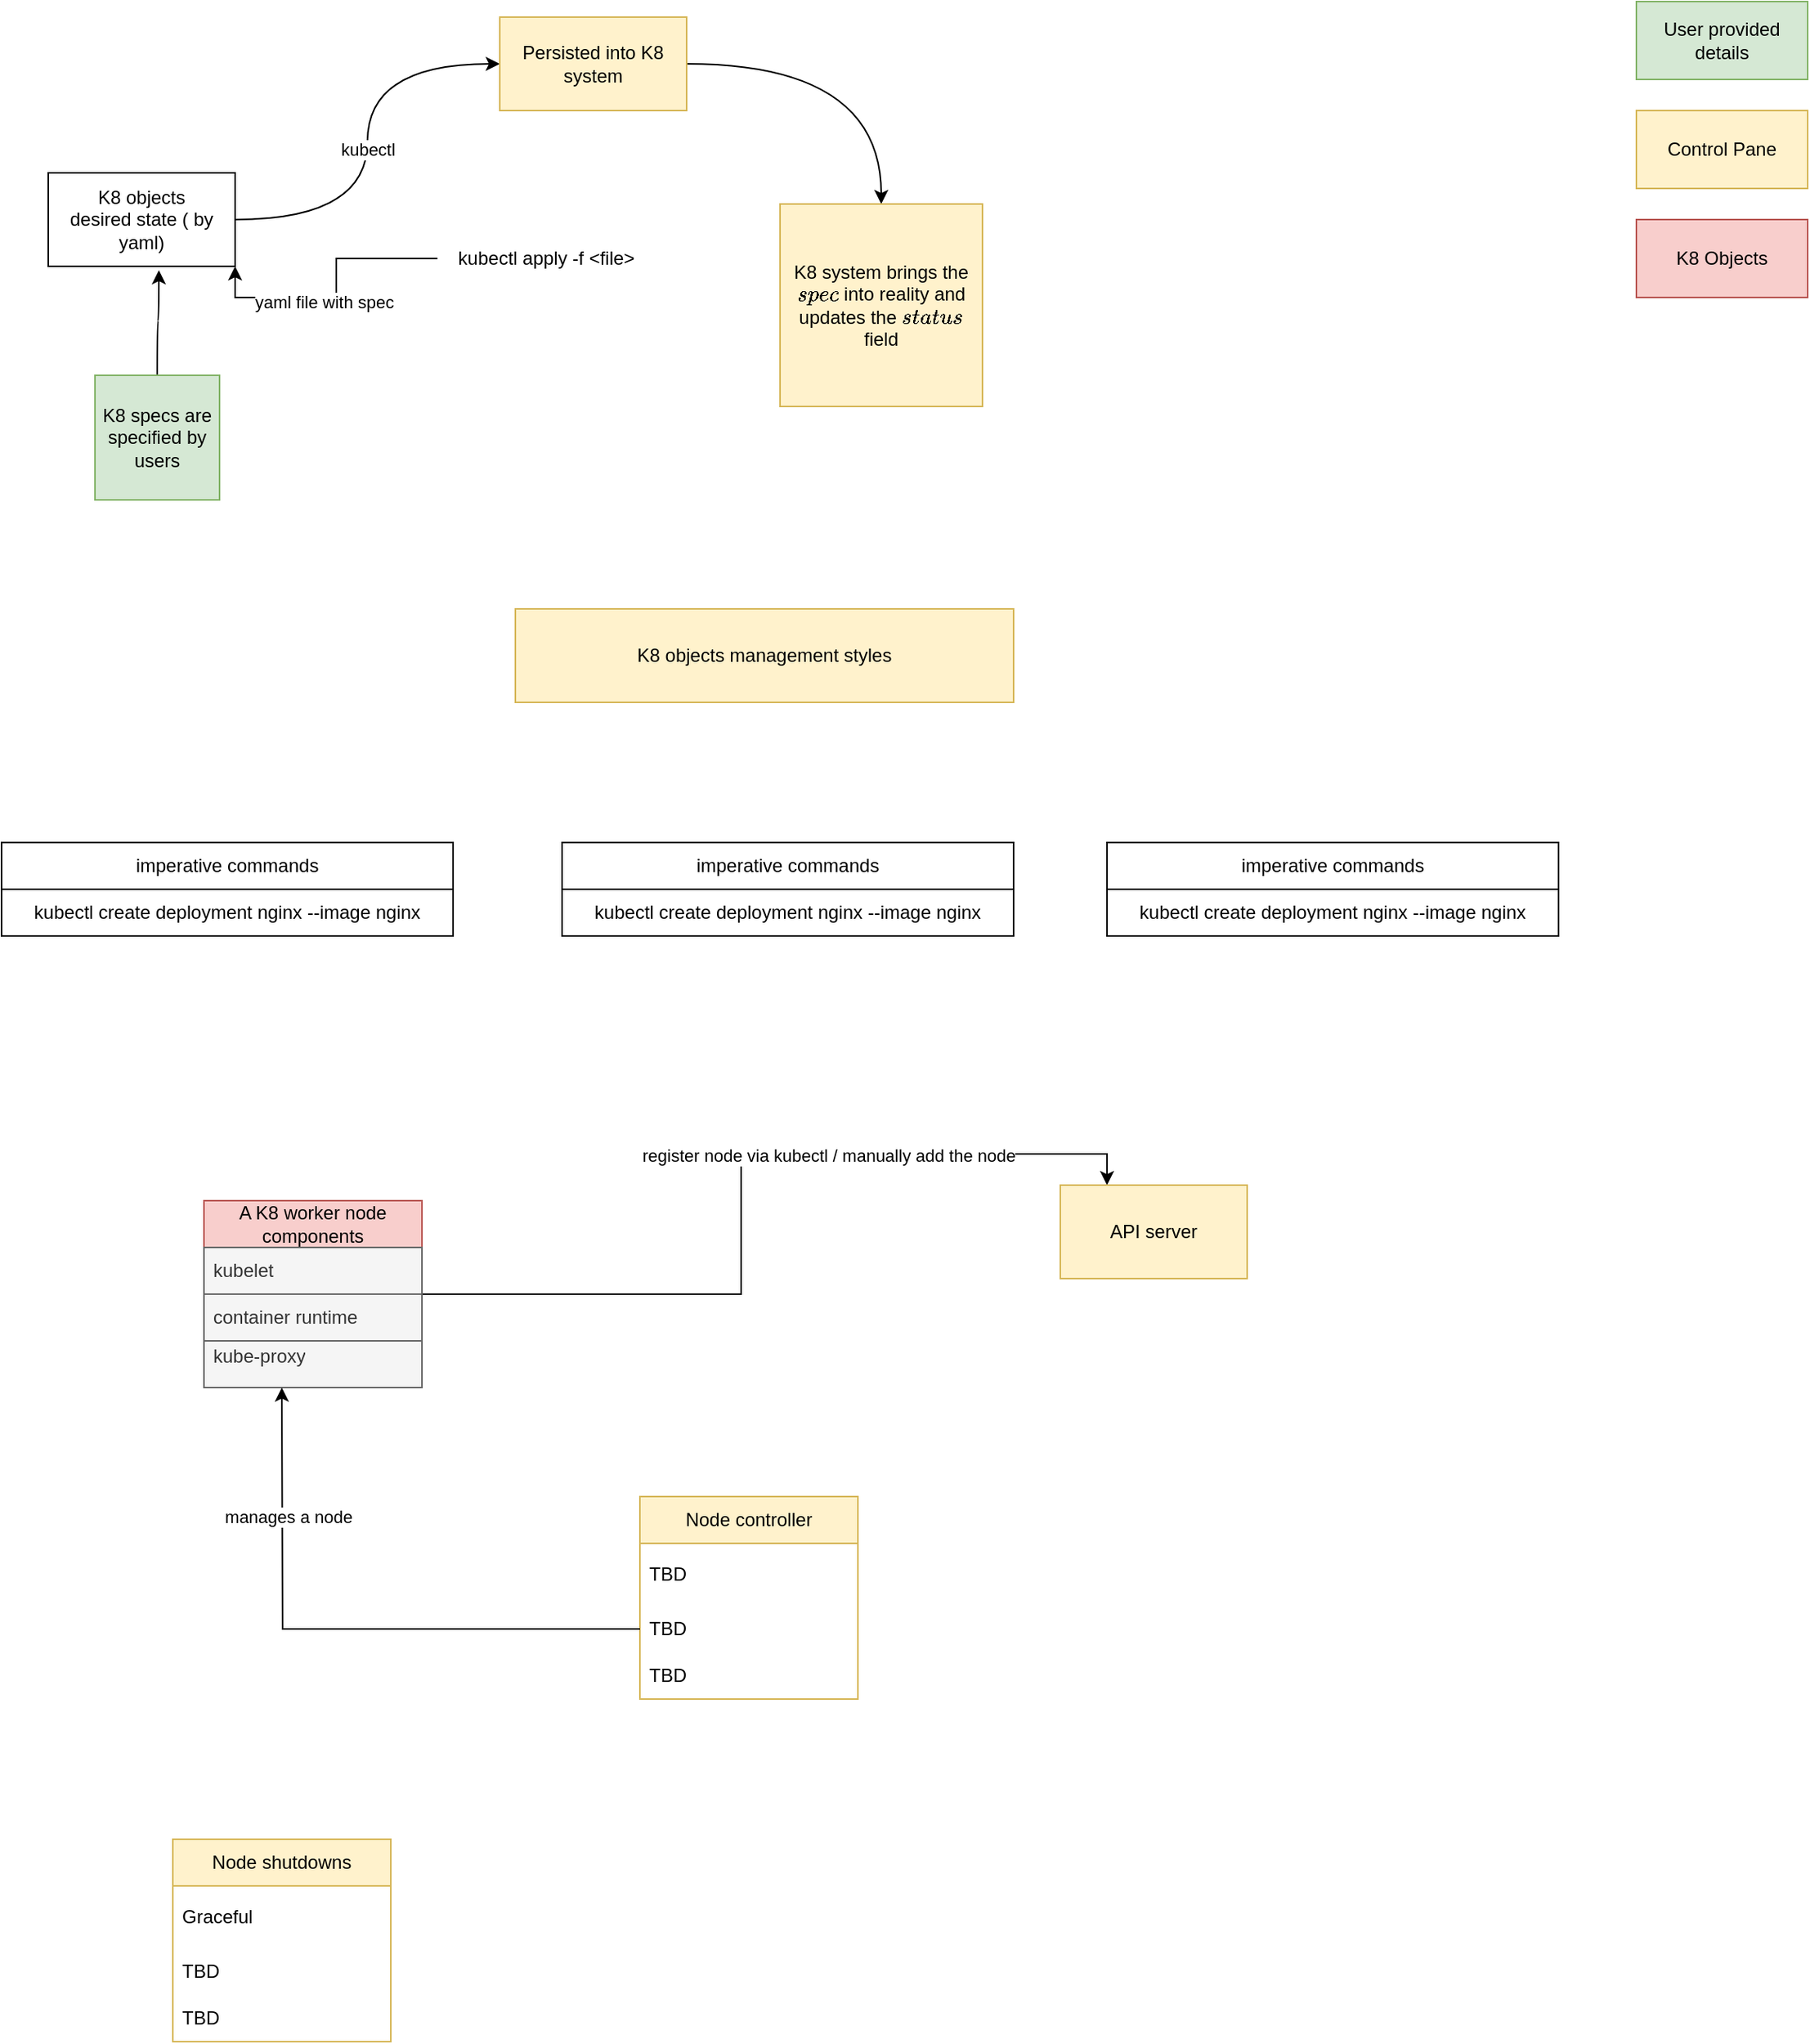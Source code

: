 <mxfile version="21.6.8" type="github">
  <diagram name="Page-1" id="WoqhhD6lpDFLgfi7OJ99">
    <mxGraphModel dx="1306" dy="712" grid="1" gridSize="10" guides="1" tooltips="1" connect="1" arrows="1" fold="1" page="1" pageScale="1" pageWidth="827" pageHeight="1169" math="0" shadow="0">
      <root>
        <mxCell id="0" />
        <mxCell id="1" parent="0" />
        <mxCell id="0i_TROUVxeNVEFwLMdWt-4" style="edgeStyle=orthogonalEdgeStyle;rounded=0;orthogonalLoop=1;jettySize=auto;html=1;entryX=0;entryY=0.5;entryDx=0;entryDy=0;curved=1;" edge="1" parent="1" source="0i_TROUVxeNVEFwLMdWt-1" target="0i_TROUVxeNVEFwLMdWt-2">
          <mxGeometry relative="1" as="geometry" />
        </mxCell>
        <mxCell id="0i_TROUVxeNVEFwLMdWt-7" value="kubectl" style="edgeLabel;html=1;align=center;verticalAlign=middle;resizable=0;points=[];" vertex="1" connectable="0" parent="0i_TROUVxeNVEFwLMdWt-4">
          <mxGeometry x="-0.026" relative="1" as="geometry">
            <mxPoint y="1" as="offset" />
          </mxGeometry>
        </mxCell>
        <mxCell id="0i_TROUVxeNVEFwLMdWt-1" value="K8 objects&lt;br&gt;desired state ( by yaml)" style="rounded=0;whiteSpace=wrap;html=1;fillColor=none;" vertex="1" parent="1">
          <mxGeometry x="50" y="130" width="120" height="60" as="geometry" />
        </mxCell>
        <mxCell id="0i_TROUVxeNVEFwLMdWt-15" style="edgeStyle=orthogonalEdgeStyle;rounded=0;orthogonalLoop=1;jettySize=auto;html=1;curved=1;" edge="1" parent="1" source="0i_TROUVxeNVEFwLMdWt-2" target="0i_TROUVxeNVEFwLMdWt-14">
          <mxGeometry relative="1" as="geometry" />
        </mxCell>
        <mxCell id="0i_TROUVxeNVEFwLMdWt-2" value="Persisted into K8 system" style="rounded=0;whiteSpace=wrap;html=1;fillColor=#fff2cc;strokeColor=#d6b656;" vertex="1" parent="1">
          <mxGeometry x="340" y="30" width="120" height="60" as="geometry" />
        </mxCell>
        <mxCell id="0i_TROUVxeNVEFwLMdWt-13" style="edgeStyle=orthogonalEdgeStyle;rounded=0;orthogonalLoop=1;jettySize=auto;html=1;entryX=0.592;entryY=1.042;entryDx=0;entryDy=0;entryPerimeter=0;curved=1;" edge="1" parent="1" source="0i_TROUVxeNVEFwLMdWt-12" target="0i_TROUVxeNVEFwLMdWt-1">
          <mxGeometry relative="1" as="geometry" />
        </mxCell>
        <mxCell id="0i_TROUVxeNVEFwLMdWt-12" value="K8 specs are specified by users" style="whiteSpace=wrap;html=1;aspect=fixed;fillColor=#d5e8d4;strokeColor=#82b366;" vertex="1" parent="1">
          <mxGeometry x="80" y="260" width="80" height="80" as="geometry" />
        </mxCell>
        <mxCell id="0i_TROUVxeNVEFwLMdWt-14" value="K8 system brings the `spec` into reality and updates the `status` field" style="whiteSpace=wrap;html=1;aspect=fixed;fillColor=#fff2cc;strokeColor=#d6b656;" vertex="1" parent="1">
          <mxGeometry x="520" y="150" width="130" height="130" as="geometry" />
        </mxCell>
        <mxCell id="0i_TROUVxeNVEFwLMdWt-18" style="edgeStyle=orthogonalEdgeStyle;rounded=0;orthogonalLoop=1;jettySize=auto;html=1;entryX=1;entryY=1;entryDx=0;entryDy=0;" edge="1" parent="1" source="0i_TROUVxeNVEFwLMdWt-17" target="0i_TROUVxeNVEFwLMdWt-1">
          <mxGeometry relative="1" as="geometry" />
        </mxCell>
        <mxCell id="0i_TROUVxeNVEFwLMdWt-19" value="yaml file with spec" style="edgeLabel;html=1;align=center;verticalAlign=middle;resizable=0;points=[];" vertex="1" connectable="0" parent="0i_TROUVxeNVEFwLMdWt-18">
          <mxGeometry x="0.12" y="3" relative="1" as="geometry">
            <mxPoint as="offset" />
          </mxGeometry>
        </mxCell>
        <mxCell id="0i_TROUVxeNVEFwLMdWt-17" value="kubectl apply -f &amp;lt;file&amp;gt;" style="text;html=1;strokeColor=none;fillColor=none;align=center;verticalAlign=middle;whiteSpace=wrap;rounded=0;" vertex="1" parent="1">
          <mxGeometry x="300" y="170" width="140" height="30" as="geometry" />
        </mxCell>
        <mxCell id="0i_TROUVxeNVEFwLMdWt-21" value="K8 objects management styles" style="rounded=0;whiteSpace=wrap;html=1;fillColor=#fff2cc;strokeColor=#d6b656;" vertex="1" parent="1">
          <mxGeometry x="350" y="410" width="320" height="60" as="geometry" />
        </mxCell>
        <mxCell id="0i_TROUVxeNVEFwLMdWt-22" value="imperative commands" style="swimlane;fontStyle=0;childLayout=stackLayout;horizontal=1;startSize=30;horizontalStack=0;resizeParent=1;resizeParentMax=0;resizeLast=0;collapsible=1;marginBottom=0;whiteSpace=wrap;html=1;" vertex="1" parent="1">
          <mxGeometry x="20" y="560" width="290" height="60" as="geometry" />
        </mxCell>
        <mxCell id="0i_TROUVxeNVEFwLMdWt-24" value="kubectl create deployment nginx --image nginx" style="text;strokeColor=none;fillColor=none;align=center;verticalAlign=middle;spacingLeft=4;spacingRight=4;overflow=hidden;points=[[0,0.5],[1,0.5]];portConstraint=eastwest;rotatable=0;whiteSpace=wrap;html=1;" vertex="1" parent="0i_TROUVxeNVEFwLMdWt-22">
          <mxGeometry y="30" width="290" height="30" as="geometry" />
        </mxCell>
        <mxCell id="0i_TROUVxeNVEFwLMdWt-26" value="imperative commands" style="swimlane;fontStyle=0;childLayout=stackLayout;horizontal=1;startSize=30;horizontalStack=0;resizeParent=1;resizeParentMax=0;resizeLast=0;collapsible=1;marginBottom=0;whiteSpace=wrap;html=1;" vertex="1" parent="1">
          <mxGeometry x="380" y="560" width="290" height="60" as="geometry" />
        </mxCell>
        <mxCell id="0i_TROUVxeNVEFwLMdWt-27" value="kubectl create deployment nginx --image nginx" style="text;strokeColor=none;fillColor=none;align=center;verticalAlign=middle;spacingLeft=4;spacingRight=4;overflow=hidden;points=[[0,0.5],[1,0.5]];portConstraint=eastwest;rotatable=0;whiteSpace=wrap;html=1;" vertex="1" parent="0i_TROUVxeNVEFwLMdWt-26">
          <mxGeometry y="30" width="290" height="30" as="geometry" />
        </mxCell>
        <mxCell id="0i_TROUVxeNVEFwLMdWt-28" value="imperative commands" style="swimlane;fontStyle=0;childLayout=stackLayout;horizontal=1;startSize=30;horizontalStack=0;resizeParent=1;resizeParentMax=0;resizeLast=0;collapsible=1;marginBottom=0;whiteSpace=wrap;html=1;" vertex="1" parent="1">
          <mxGeometry x="730" y="560" width="290" height="60" as="geometry" />
        </mxCell>
        <mxCell id="0i_TROUVxeNVEFwLMdWt-29" value="kubectl create deployment nginx --image nginx" style="text;strokeColor=none;fillColor=none;align=center;verticalAlign=middle;spacingLeft=4;spacingRight=4;overflow=hidden;points=[[0,0.5],[1,0.5]];portConstraint=eastwest;rotatable=0;whiteSpace=wrap;html=1;" vertex="1" parent="0i_TROUVxeNVEFwLMdWt-28">
          <mxGeometry y="30" width="290" height="30" as="geometry" />
        </mxCell>
        <mxCell id="0i_TROUVxeNVEFwLMdWt-35" style="edgeStyle=orthogonalEdgeStyle;rounded=0;orthogonalLoop=1;jettySize=auto;html=1;entryX=0.25;entryY=0;entryDx=0;entryDy=0;" edge="1" parent="1" source="0i_TROUVxeNVEFwLMdWt-30" target="0i_TROUVxeNVEFwLMdWt-34">
          <mxGeometry relative="1" as="geometry" />
        </mxCell>
        <mxCell id="0i_TROUVxeNVEFwLMdWt-36" value="register node via kubectl / manually add the node" style="edgeLabel;html=1;align=center;verticalAlign=middle;resizable=0;points=[];" vertex="1" connectable="0" parent="0i_TROUVxeNVEFwLMdWt-35">
          <mxGeometry x="0.277" y="-1" relative="1" as="geometry">
            <mxPoint as="offset" />
          </mxGeometry>
        </mxCell>
        <mxCell id="0i_TROUVxeNVEFwLMdWt-30" value="A K8 worker node components" style="swimlane;fontStyle=0;childLayout=stackLayout;horizontal=1;startSize=30;horizontalStack=0;resizeParent=1;resizeParentMax=0;resizeLast=0;collapsible=1;marginBottom=0;whiteSpace=wrap;html=1;fillColor=#f8cecc;strokeColor=#b85450;" vertex="1" parent="1">
          <mxGeometry x="150" y="790" width="140" height="120" as="geometry" />
        </mxCell>
        <mxCell id="0i_TROUVxeNVEFwLMdWt-31" value="kubelet" style="text;strokeColor=#666666;fillColor=#f5f5f5;align=left;verticalAlign=middle;spacingLeft=4;spacingRight=4;overflow=hidden;points=[[0,0.5],[1,0.5]];portConstraint=eastwest;rotatable=0;whiteSpace=wrap;html=1;fontColor=#333333;" vertex="1" parent="0i_TROUVxeNVEFwLMdWt-30">
          <mxGeometry y="30" width="140" height="30" as="geometry" />
        </mxCell>
        <mxCell id="0i_TROUVxeNVEFwLMdWt-32" value="container runtime" style="text;strokeColor=#666666;fillColor=#f5f5f5;align=left;verticalAlign=middle;spacingLeft=4;spacingRight=4;overflow=hidden;points=[[0,0.5],[1,0.5]];portConstraint=eastwest;rotatable=0;whiteSpace=wrap;html=1;fontColor=#333333;" vertex="1" parent="0i_TROUVxeNVEFwLMdWt-30">
          <mxGeometry y="60" width="140" height="30" as="geometry" />
        </mxCell>
        <mxCell id="0i_TROUVxeNVEFwLMdWt-33" value="kube-proxy&lt;br&gt;&lt;br&gt;" style="text;strokeColor=#666666;fillColor=#f5f5f5;align=left;verticalAlign=middle;spacingLeft=4;spacingRight=4;overflow=hidden;points=[[0,0.5],[1,0.5]];portConstraint=eastwest;rotatable=0;whiteSpace=wrap;html=1;fontColor=#333333;" vertex="1" parent="0i_TROUVxeNVEFwLMdWt-30">
          <mxGeometry y="90" width="140" height="30" as="geometry" />
        </mxCell>
        <mxCell id="0i_TROUVxeNVEFwLMdWt-34" value="API server" style="rounded=0;whiteSpace=wrap;html=1;fillColor=#fff2cc;strokeColor=#d6b656;" vertex="1" parent="1">
          <mxGeometry x="700" y="780" width="120" height="60" as="geometry" />
        </mxCell>
        <mxCell id="0i_TROUVxeNVEFwLMdWt-37" value="User provided details" style="rounded=0;whiteSpace=wrap;html=1;fillColor=#d5e8d4;strokeColor=#82b366;" vertex="1" parent="1">
          <mxGeometry x="1070" y="20" width="110" height="50" as="geometry" />
        </mxCell>
        <mxCell id="0i_TROUVxeNVEFwLMdWt-38" value="Control Pane" style="rounded=0;whiteSpace=wrap;html=1;fillColor=#fff2cc;strokeColor=#d6b656;" vertex="1" parent="1">
          <mxGeometry x="1070" y="90" width="110" height="50" as="geometry" />
        </mxCell>
        <mxCell id="0i_TROUVxeNVEFwLMdWt-39" value="K8 Objects" style="rounded=0;whiteSpace=wrap;html=1;fillColor=#f8cecc;strokeColor=#b85450;" vertex="1" parent="1">
          <mxGeometry x="1070" y="160" width="110" height="50" as="geometry" />
        </mxCell>
        <mxCell id="0i_TROUVxeNVEFwLMdWt-40" value="Node controller" style="swimlane;fontStyle=0;childLayout=stackLayout;horizontal=1;startSize=30;horizontalStack=0;resizeParent=1;resizeParentMax=0;resizeLast=0;collapsible=1;marginBottom=0;whiteSpace=wrap;html=1;fillColor=#fff2cc;strokeColor=#d6b656;" vertex="1" parent="1">
          <mxGeometry x="430" y="980" width="140" height="130" as="geometry" />
        </mxCell>
        <mxCell id="0i_TROUVxeNVEFwLMdWt-41" value="TBD" style="text;strokeColor=none;fillColor=none;align=left;verticalAlign=middle;spacingLeft=4;spacingRight=4;overflow=hidden;points=[[0,0.5],[1,0.5]];portConstraint=eastwest;rotatable=0;whiteSpace=wrap;html=1;" vertex="1" parent="0i_TROUVxeNVEFwLMdWt-40">
          <mxGeometry y="30" width="140" height="40" as="geometry" />
        </mxCell>
        <mxCell id="0i_TROUVxeNVEFwLMdWt-44" style="edgeStyle=orthogonalEdgeStyle;rounded=0;orthogonalLoop=1;jettySize=auto;html=1;" edge="1" parent="0i_TROUVxeNVEFwLMdWt-40" source="0i_TROUVxeNVEFwLMdWt-42">
          <mxGeometry relative="1" as="geometry">
            <mxPoint x="-230" y="-70" as="targetPoint" />
          </mxGeometry>
        </mxCell>
        <mxCell id="0i_TROUVxeNVEFwLMdWt-45" value="manages a node" style="edgeLabel;html=1;align=center;verticalAlign=middle;resizable=0;points=[];" vertex="1" connectable="0" parent="0i_TROUVxeNVEFwLMdWt-44">
          <mxGeometry x="0.568" y="-3" relative="1" as="geometry">
            <mxPoint as="offset" />
          </mxGeometry>
        </mxCell>
        <mxCell id="0i_TROUVxeNVEFwLMdWt-42" value="TBD" style="text;strokeColor=none;fillColor=none;align=left;verticalAlign=middle;spacingLeft=4;spacingRight=4;overflow=hidden;points=[[0,0.5],[1,0.5]];portConstraint=eastwest;rotatable=0;whiteSpace=wrap;html=1;" vertex="1" parent="0i_TROUVxeNVEFwLMdWt-40">
          <mxGeometry y="70" width="140" height="30" as="geometry" />
        </mxCell>
        <mxCell id="0i_TROUVxeNVEFwLMdWt-43" value="TBD" style="text;strokeColor=none;fillColor=none;align=left;verticalAlign=middle;spacingLeft=4;spacingRight=4;overflow=hidden;points=[[0,0.5],[1,0.5]];portConstraint=eastwest;rotatable=0;whiteSpace=wrap;html=1;" vertex="1" parent="0i_TROUVxeNVEFwLMdWt-40">
          <mxGeometry y="100" width="140" height="30" as="geometry" />
        </mxCell>
        <mxCell id="0i_TROUVxeNVEFwLMdWt-46" value="Node shutdowns" style="swimlane;fontStyle=0;childLayout=stackLayout;horizontal=1;startSize=30;horizontalStack=0;resizeParent=1;resizeParentMax=0;resizeLast=0;collapsible=1;marginBottom=0;whiteSpace=wrap;html=1;fillColor=#fff2cc;strokeColor=#d6b656;" vertex="1" parent="1">
          <mxGeometry x="130" y="1200" width="140" height="130" as="geometry" />
        </mxCell>
        <mxCell id="0i_TROUVxeNVEFwLMdWt-47" value="Graceful" style="text;strokeColor=none;fillColor=none;align=left;verticalAlign=middle;spacingLeft=4;spacingRight=4;overflow=hidden;points=[[0,0.5],[1,0.5]];portConstraint=eastwest;rotatable=0;whiteSpace=wrap;html=1;" vertex="1" parent="0i_TROUVxeNVEFwLMdWt-46">
          <mxGeometry y="30" width="140" height="40" as="geometry" />
        </mxCell>
        <mxCell id="0i_TROUVxeNVEFwLMdWt-50" value="TBD" style="text;strokeColor=none;fillColor=none;align=left;verticalAlign=middle;spacingLeft=4;spacingRight=4;overflow=hidden;points=[[0,0.5],[1,0.5]];portConstraint=eastwest;rotatable=0;whiteSpace=wrap;html=1;" vertex="1" parent="0i_TROUVxeNVEFwLMdWt-46">
          <mxGeometry y="70" width="140" height="30" as="geometry" />
        </mxCell>
        <mxCell id="0i_TROUVxeNVEFwLMdWt-51" value="TBD" style="text;strokeColor=none;fillColor=none;align=left;verticalAlign=middle;spacingLeft=4;spacingRight=4;overflow=hidden;points=[[0,0.5],[1,0.5]];portConstraint=eastwest;rotatable=0;whiteSpace=wrap;html=1;" vertex="1" parent="0i_TROUVxeNVEFwLMdWt-46">
          <mxGeometry y="100" width="140" height="30" as="geometry" />
        </mxCell>
      </root>
    </mxGraphModel>
  </diagram>
</mxfile>
